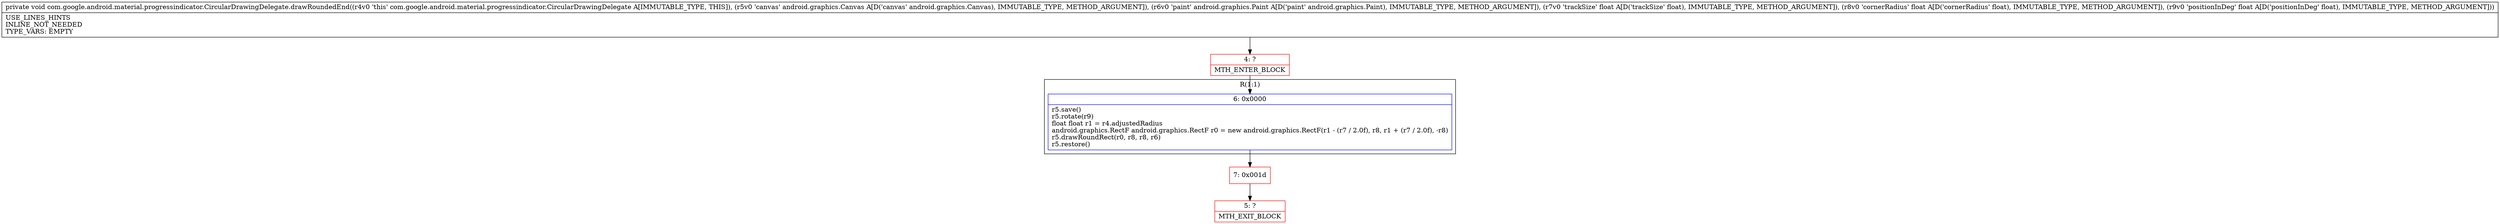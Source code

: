 digraph "CFG forcom.google.android.material.progressindicator.CircularDrawingDelegate.drawRoundedEnd(Landroid\/graphics\/Canvas;Landroid\/graphics\/Paint;FFF)V" {
subgraph cluster_Region_583108117 {
label = "R(1:1)";
node [shape=record,color=blue];
Node_6 [shape=record,label="{6\:\ 0x0000|r5.save()\lr5.rotate(r9)\lfloat float r1 = r4.adjustedRadius\landroid.graphics.RectF android.graphics.RectF r0 = new android.graphics.RectF(r1 \- (r7 \/ 2.0f), r8, r1 + (r7 \/ 2.0f), \-r8)\lr5.drawRoundRect(r0, r8, r8, r6)\lr5.restore()\l}"];
}
Node_4 [shape=record,color=red,label="{4\:\ ?|MTH_ENTER_BLOCK\l}"];
Node_7 [shape=record,color=red,label="{7\:\ 0x001d}"];
Node_5 [shape=record,color=red,label="{5\:\ ?|MTH_EXIT_BLOCK\l}"];
MethodNode[shape=record,label="{private void com.google.android.material.progressindicator.CircularDrawingDelegate.drawRoundedEnd((r4v0 'this' com.google.android.material.progressindicator.CircularDrawingDelegate A[IMMUTABLE_TYPE, THIS]), (r5v0 'canvas' android.graphics.Canvas A[D('canvas' android.graphics.Canvas), IMMUTABLE_TYPE, METHOD_ARGUMENT]), (r6v0 'paint' android.graphics.Paint A[D('paint' android.graphics.Paint), IMMUTABLE_TYPE, METHOD_ARGUMENT]), (r7v0 'trackSize' float A[D('trackSize' float), IMMUTABLE_TYPE, METHOD_ARGUMENT]), (r8v0 'cornerRadius' float A[D('cornerRadius' float), IMMUTABLE_TYPE, METHOD_ARGUMENT]), (r9v0 'positionInDeg' float A[D('positionInDeg' float), IMMUTABLE_TYPE, METHOD_ARGUMENT]))  | USE_LINES_HINTS\lINLINE_NOT_NEEDED\lTYPE_VARS: EMPTY\l}"];
MethodNode -> Node_4;Node_6 -> Node_7;
Node_4 -> Node_6;
Node_7 -> Node_5;
}

